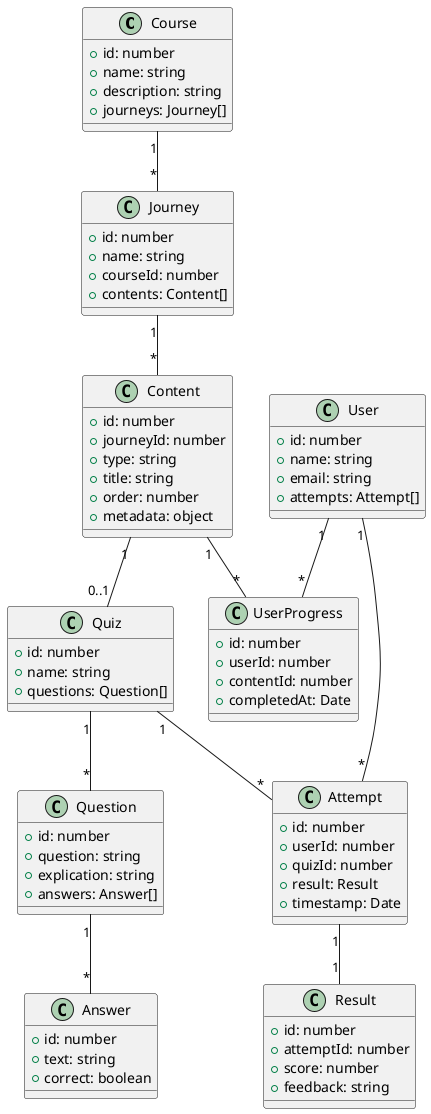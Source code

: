 @startuml CoursePlatform

class Course {
  +id: number
  +name: string
  +description: string
  +journeys: Journey[]
}

class Journey {
  +id: number
  +name: string
  +courseId: number
  +contents: Content[]
}

class Content {
  +id: number
  +journeyId: number
  +type: string
  +title: string
  +order: number
  +metadata: object
}

class Quiz {
  +id: number
  +name: string
  +questions: Question[]
}

class Question {
  +id: number
  +question: string
  +explication: string
  +answers: Answer[]
}

class Answer {
  +id: number
  +text: string
  +correct: boolean
}

class User {
  +id: number
  +name: string
  +email: string
  +attempts: Attempt[]
}

class Attempt {
  +id: number
  +userId: number
  +quizId: number
  +result: Result
  +timestamp: Date
}

class Result {
  +id: number
  +attemptId: number
  +score: number
  +feedback: string
}

class UserProgress {
  +id: number
  +userId: number
  +contentId: number
  +completedAt: Date
}

Course "1" -- "*" Journey
Journey "1" -- "*" Content
Content "1" -- "0..1" Quiz
Quiz "1" -- "*" Question
Question "1" -- "*" Answer

User "1" -- "*" Attempt
Quiz "1" -- "*" Attempt
Attempt "1" -- "1" Result

User "1" -- "*" UserProgress
Content "1" -- "*" UserProgress

@enduml

